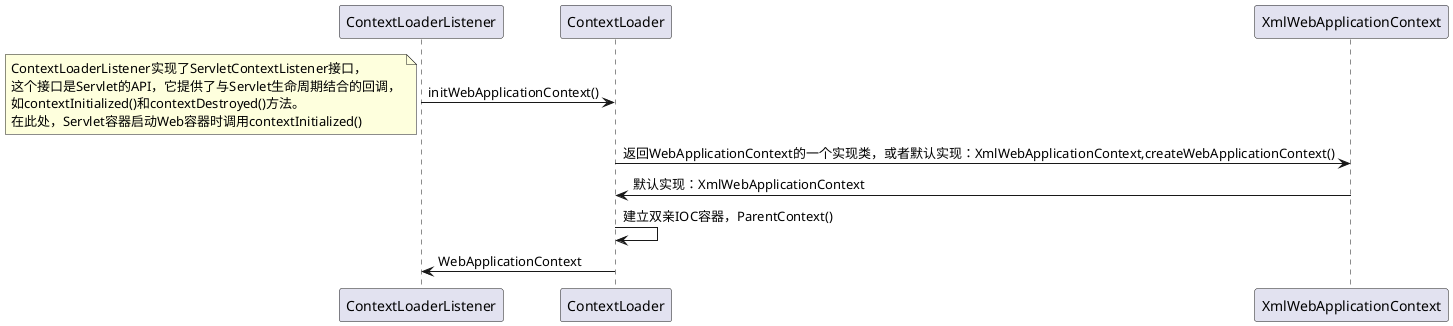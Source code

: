 '@startuml
ContextLoaderListener -> ContextLoader: initWebApplicationContext()
note left
ContextLoaderListener实现了ServletContextListener接口，
这个接口是Servlet的API，它提供了与Servlet生命周期结合的回调，
如contextInitialized()和contextDestroyed()方法。
在此处，Servlet容器启动Web容器时调用contextInitialized()
end note
ContextLoader -> XmlWebApplicationContext: 返回WebApplicationContext的一个实现类，或者默认实现：XmlWebApplicationContext,createWebApplicationContext()
XmlWebApplicationContext -> ContextLoader: 默认实现：XmlWebApplicationContext
ContextLoader -> ContextLoader: 建立双亲IOC容器，ParentContext()
ContextLoader -> ContextLoaderListener: WebApplicationContext
@enduml